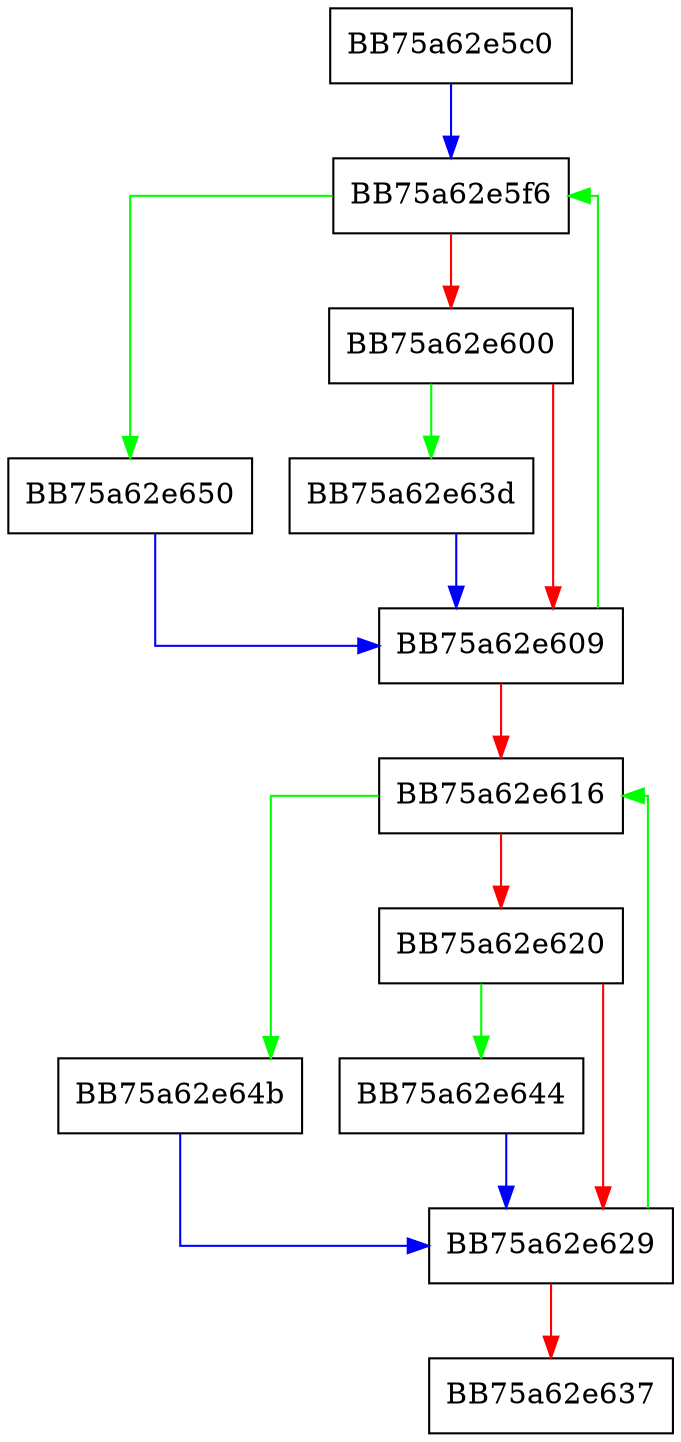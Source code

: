 digraph SSE_packuswb {
  node [shape="box"];
  graph [splines=ortho];
  BB75a62e5c0 -> BB75a62e5f6 [color="blue"];
  BB75a62e5f6 -> BB75a62e650 [color="green"];
  BB75a62e5f6 -> BB75a62e600 [color="red"];
  BB75a62e600 -> BB75a62e63d [color="green"];
  BB75a62e600 -> BB75a62e609 [color="red"];
  BB75a62e609 -> BB75a62e5f6 [color="green"];
  BB75a62e609 -> BB75a62e616 [color="red"];
  BB75a62e616 -> BB75a62e64b [color="green"];
  BB75a62e616 -> BB75a62e620 [color="red"];
  BB75a62e620 -> BB75a62e644 [color="green"];
  BB75a62e620 -> BB75a62e629 [color="red"];
  BB75a62e629 -> BB75a62e616 [color="green"];
  BB75a62e629 -> BB75a62e637 [color="red"];
  BB75a62e63d -> BB75a62e609 [color="blue"];
  BB75a62e644 -> BB75a62e629 [color="blue"];
  BB75a62e64b -> BB75a62e629 [color="blue"];
  BB75a62e650 -> BB75a62e609 [color="blue"];
}